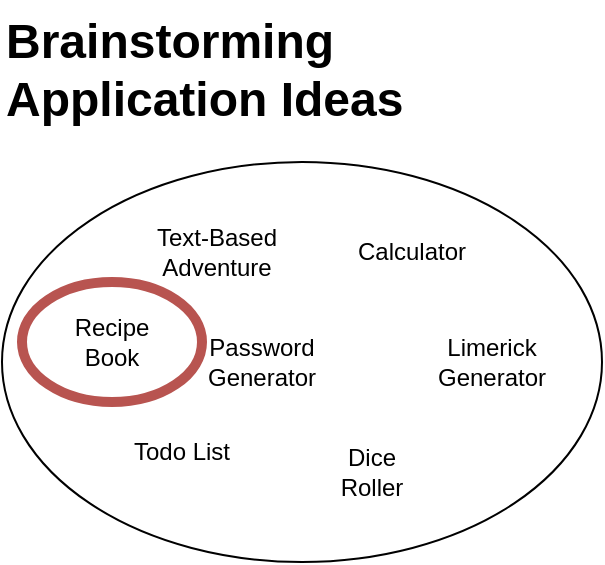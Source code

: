 <mxfile version="24.7.17" pages="4">
  <diagram name="Page-1" id="zHZe8oV2NRIceApb342o">
    <mxGraphModel dx="2049" dy="1107" grid="1" gridSize="10" guides="1" tooltips="1" connect="1" arrows="1" fold="1" page="1" pageScale="1" pageWidth="850" pageHeight="1100" math="0" shadow="0">
      <root>
        <mxCell id="0" />
        <mxCell id="1" parent="0" />
        <mxCell id="MjQd3fEfAFa7cJXNFyQw-1" value="" style="ellipse;whiteSpace=wrap;html=1;" parent="1" vertex="1">
          <mxGeometry x="250" y="140" width="300" height="200" as="geometry" />
        </mxCell>
        <mxCell id="MjQd3fEfAFa7cJXNFyQw-3" value="Limerick Generator" style="text;html=1;align=center;verticalAlign=middle;whiteSpace=wrap;rounded=0;" parent="1" vertex="1">
          <mxGeometry x="465" y="225" width="60" height="30" as="geometry" />
        </mxCell>
        <mxCell id="MjQd3fEfAFa7cJXNFyQw-4" value="Recipe Book" style="text;html=1;align=center;verticalAlign=middle;whiteSpace=wrap;rounded=0;" parent="1" vertex="1">
          <mxGeometry x="275" y="215" width="60" height="30" as="geometry" />
        </mxCell>
        <mxCell id="MjQd3fEfAFa7cJXNFyQw-5" value="Calculator" style="text;html=1;align=center;verticalAlign=middle;whiteSpace=wrap;rounded=0;" parent="1" vertex="1">
          <mxGeometry x="425" y="170" width="60" height="30" as="geometry" />
        </mxCell>
        <mxCell id="MjQd3fEfAFa7cJXNFyQw-6" value="Dice Roller" style="text;html=1;align=center;verticalAlign=middle;whiteSpace=wrap;rounded=0;" parent="1" vertex="1">
          <mxGeometry x="405" y="280" width="60" height="30" as="geometry" />
        </mxCell>
        <mxCell id="MjQd3fEfAFa7cJXNFyQw-7" value="&lt;div&gt;Todo List&lt;br&gt;&lt;/div&gt;" style="text;html=1;align=center;verticalAlign=middle;whiteSpace=wrap;rounded=0;" parent="1" vertex="1">
          <mxGeometry x="310" y="270" width="60" height="30" as="geometry" />
        </mxCell>
        <mxCell id="MjQd3fEfAFa7cJXNFyQw-8" value="Text-Based Adventure" style="text;html=1;align=center;verticalAlign=middle;whiteSpace=wrap;rounded=0;" parent="1" vertex="1">
          <mxGeometry x="320" y="170" width="75" height="30" as="geometry" />
        </mxCell>
        <mxCell id="MjQd3fEfAFa7cJXNFyQw-9" value="Password Generator" style="text;html=1;align=center;verticalAlign=middle;whiteSpace=wrap;rounded=0;" parent="1" vertex="1">
          <mxGeometry x="350" y="225" width="60" height="30" as="geometry" />
        </mxCell>
        <mxCell id="m8gioSrVSbrdT5OzjuUM-2" value="" style="ellipse;whiteSpace=wrap;html=1;fillColor=none;strokeColor=#b85450;strokeWidth=5;" vertex="1" parent="1">
          <mxGeometry x="260" y="200" width="90" height="60" as="geometry" />
        </mxCell>
        <mxCell id="OPEBJjm-oEURMZ7HafVz-1" value="&lt;h1 style=&quot;margin-top: 0px;&quot;&gt;Brainstorming Application Ideas&lt;br&gt;&lt;/h1&gt;" style="text;html=1;whiteSpace=wrap;overflow=hidden;rounded=0;" vertex="1" parent="1">
          <mxGeometry x="250" y="59" width="250" height="80" as="geometry" />
        </mxCell>
      </root>
    </mxGraphModel>
  </diagram>
  <diagram id="vmmTmBk_yV0dZrHQM9EE" name="Page-3">
    <mxGraphModel dx="1434" dy="775" grid="1" gridSize="10" guides="1" tooltips="1" connect="1" arrows="1" fold="1" page="1" pageScale="1" pageWidth="850" pageHeight="1100" math="0" shadow="0">
      <root>
        <mxCell id="0" />
        <mxCell id="1" parent="0" />
        <mxCell id="dyo6y6c-8C_47OyoYKzG-1" value="&lt;div&gt;User&lt;/div&gt;" style="shape=umlActor;verticalLabelPosition=bottom;verticalAlign=top;html=1;outlineConnect=0;" vertex="1" parent="1">
          <mxGeometry x="110" y="220" width="65" height="130" as="geometry" />
        </mxCell>
        <mxCell id="dyo6y6c-8C_47OyoYKzG-2" value="Recipe Website" style="rounded=0;whiteSpace=wrap;html=1;" vertex="1" parent="1">
          <mxGeometry x="385" y="250" width="120" height="115" as="geometry" />
        </mxCell>
        <mxCell id="dyo6y6c-8C_47OyoYKzG-3" value="Types and Clicks" style="text;html=1;align=center;verticalAlign=middle;whiteSpace=wrap;rounded=0;" vertex="1" parent="1">
          <mxGeometry x="230" y="240" width="100" height="30" as="geometry" />
        </mxCell>
        <mxCell id="dyo6y6c-8C_47OyoYKzG-4" value="" style="endArrow=classic;html=1;rounded=0;exitX=0;exitY=0.75;exitDx=0;exitDy=0;" edge="1" parent="1" source="dyo6y6c-8C_47OyoYKzG-2">
          <mxGeometry width="50" height="50" relative="1" as="geometry">
            <mxPoint x="420" y="180" as="sourcePoint" />
            <mxPoint x="180" y="336" as="targetPoint" />
          </mxGeometry>
        </mxCell>
        <mxCell id="dyo6y6c-8C_47OyoYKzG-5" value="" style="endArrow=classic;html=1;rounded=0;entryX=0;entryY=0.25;entryDx=0;entryDy=0;" edge="1" parent="1" target="dyo6y6c-8C_47OyoYKzG-2">
          <mxGeometry width="50" height="50" relative="1" as="geometry">
            <mxPoint x="180" y="280" as="sourcePoint" />
            <mxPoint x="470" y="130" as="targetPoint" />
          </mxGeometry>
        </mxCell>
        <mxCell id="dyo6y6c-8C_47OyoYKzG-6" value="Recipes Text" style="text;html=1;align=center;verticalAlign=middle;whiteSpace=wrap;rounded=0;" vertex="1" parent="1">
          <mxGeometry x="250" y="340" width="80" height="30" as="geometry" />
        </mxCell>
        <mxCell id="dyo6y6c-8C_47OyoYKzG-7" value="&lt;h1 style=&quot;margin-top: 0px;&quot;&gt;Black Box Design&lt;br&gt;&lt;/h1&gt;" style="text;html=1;whiteSpace=wrap;overflow=hidden;rounded=0;" vertex="1" parent="1">
          <mxGeometry x="120" y="160" width="360" height="40" as="geometry" />
        </mxCell>
      </root>
    </mxGraphModel>
  </diagram>
  <diagram id="uN0ka70o08CHeLbhaQEt" name="Page-4">
    <mxGraphModel dx="1434" dy="775" grid="1" gridSize="10" guides="1" tooltips="1" connect="1" arrows="1" fold="1" page="1" pageScale="1" pageWidth="850" pageHeight="1100" math="0" shadow="0">
      <root>
        <mxCell id="0" />
        <mxCell id="1" parent="0" />
        <mxCell id="dtvquhAGqmDVk7o2CvI4-1" value="&lt;div&gt;User&lt;/div&gt;" style="shape=umlActor;verticalLabelPosition=bottom;verticalAlign=top;html=1;outlineConnect=0;" vertex="1" parent="1">
          <mxGeometry x="40" y="250" width="65" height="130" as="geometry" />
        </mxCell>
        <mxCell id="dtvquhAGqmDVk7o2CvI4-8" value="" style="swimlane;startSize=0;" vertex="1" parent="1">
          <mxGeometry x="240" y="190" width="370" height="270" as="geometry">
            <mxRectangle x="320" y="300" width="50" height="40" as="alternateBounds" />
          </mxGeometry>
        </mxCell>
        <mxCell id="dtvquhAGqmDVk7o2CvI4-9" value="&lt;div&gt;Submit Button&lt;/div&gt;" style="rounded=0;whiteSpace=wrap;html=1;" vertex="1" parent="dtvquhAGqmDVk7o2CvI4-8">
          <mxGeometry x="20" y="220" width="90" height="30" as="geometry" />
        </mxCell>
        <mxCell id="dtvquhAGqmDVk7o2CvI4-10" value="Recipe Title Text Box" style="rounded=0;whiteSpace=wrap;html=1;" vertex="1" parent="dtvquhAGqmDVk7o2CvI4-8">
          <mxGeometry x="20" y="25" width="230" height="35" as="geometry" />
        </mxCell>
        <mxCell id="dtvquhAGqmDVk7o2CvI4-13" value="Recipe Instructions Text Area" style="rounded=0;whiteSpace=wrap;html=1;" vertex="1" parent="dtvquhAGqmDVk7o2CvI4-8">
          <mxGeometry x="20" y="80" width="320" height="120" as="geometry" />
        </mxCell>
        <mxCell id="dtvquhAGqmDVk7o2CvI4-14" value="Drop Down" style="rounded=0;whiteSpace=wrap;html=1;" vertex="1" parent="dtvquhAGqmDVk7o2CvI4-8">
          <mxGeometry x="250" y="220" width="100" height="30" as="geometry" />
        </mxCell>
        <mxCell id="dtvquhAGqmDVk7o2CvI4-15" value="Load Recipe" style="rounded=0;whiteSpace=wrap;html=1;" vertex="1" parent="dtvquhAGqmDVk7o2CvI4-8">
          <mxGeometry x="123" y="220" width="120" height="30" as="geometry" />
        </mxCell>
        <mxCell id="dtvquhAGqmDVk7o2CvI4-16" value="" style="shape=flexArrow;endArrow=classic;startArrow=classic;html=1;rounded=0;" edge="1" parent="1">
          <mxGeometry width="100" height="100" relative="1" as="geometry">
            <mxPoint x="110" y="310" as="sourcePoint" />
            <mxPoint x="240" y="310" as="targetPoint" />
          </mxGeometry>
        </mxCell>
      </root>
    </mxGraphModel>
  </diagram>
  <diagram id="GGgN2MCWwL9MPeHKIyny" name="Page-5">
    <mxGraphModel dx="1434" dy="775" grid="1" gridSize="10" guides="1" tooltips="1" connect="1" arrows="1" fold="1" page="1" pageScale="1" pageWidth="850" pageHeight="1100" math="0" shadow="0">
      <root>
        <mxCell id="0" />
        <mxCell id="1" parent="0" />
        <mxCell id="JD4A44Lpu-pjN7zFpJKj-13" value="How the submit button works" style="text;html=1;align=center;verticalAlign=middle;whiteSpace=wrap;rounded=0;" vertex="1" parent="1">
          <mxGeometry x="40" y="170" width="170" height="30" as="geometry" />
        </mxCell>
        <mxCell id="JD4A44Lpu-pjN7zFpJKj-14" value="Submit button clicked" style="rounded=1;whiteSpace=wrap;html=1;" vertex="1" parent="1">
          <mxGeometry x="40" y="210" width="140" height="40" as="geometry" />
        </mxCell>
        <mxCell id="JD4A44Lpu-pjN7zFpJKj-15" value="" style="endArrow=classic;html=1;rounded=0;exitX=1;exitY=0.5;exitDx=0;exitDy=0;" edge="1" parent="1" source="JD4A44Lpu-pjN7zFpJKj-14">
          <mxGeometry width="50" height="50" relative="1" as="geometry">
            <mxPoint x="390" y="190" as="sourcePoint" />
            <mxPoint x="230" y="230" as="targetPoint" />
          </mxGeometry>
        </mxCell>
        <mxCell id="JD4A44Lpu-pjN7zFpJKj-16" value="Triggers onclick Event which selects Title Text and Instructions Text" style="rounded=1;whiteSpace=wrap;html=1;" vertex="1" parent="1">
          <mxGeometry x="230" y="185" width="210" height="90" as="geometry" />
        </mxCell>
        <mxCell id="JD4A44Lpu-pjN7zFpJKj-17" value="" style="endArrow=classic;html=1;rounded=0;exitX=1;exitY=0.5;exitDx=0;exitDy=0;" edge="1" parent="1" source="JD4A44Lpu-pjN7zFpJKj-16">
          <mxGeometry width="50" height="50" relative="1" as="geometry">
            <mxPoint x="420" y="190" as="sourcePoint" />
            <mxPoint x="480" y="230" as="targetPoint" />
          </mxGeometry>
        </mxCell>
        <mxCell id="JD4A44Lpu-pjN7zFpJKj-18" value="Create JSON object" style="rounded=1;whiteSpace=wrap;html=1;" vertex="1" parent="1">
          <mxGeometry x="480" y="195" width="120" height="70" as="geometry" />
        </mxCell>
        <mxCell id="JD4A44Lpu-pjN7zFpJKj-20" value="" style="endArrow=classic;html=1;rounded=0;exitX=1;exitY=0.5;exitDx=0;exitDy=0;" edge="1" parent="1" source="JD4A44Lpu-pjN7zFpJKj-18">
          <mxGeometry width="50" height="50" relative="1" as="geometry">
            <mxPoint x="610" y="220" as="sourcePoint" />
            <mxPoint x="650" y="230" as="targetPoint" />
          </mxGeometry>
        </mxCell>
        <mxCell id="JD4A44Lpu-pjN7zFpJKj-21" value="Stringify to Local Storage" style="rounded=1;whiteSpace=wrap;html=1;" vertex="1" parent="1">
          <mxGeometry x="650" y="195" width="120" height="70" as="geometry" />
        </mxCell>
        <mxCell id="JD4A44Lpu-pjN7zFpJKj-22" value="How the load recipe button works" style="text;html=1;align=center;verticalAlign=middle;whiteSpace=wrap;rounded=0;" vertex="1" parent="1">
          <mxGeometry x="20" y="300" width="190" height="30" as="geometry" />
        </mxCell>
        <mxCell id="JD4A44Lpu-pjN7zFpJKj-23" value="Recipe Selected from Dropdown" style="rounded=1;whiteSpace=wrap;html=1;" vertex="1" parent="1">
          <mxGeometry x="40" y="340" width="140" height="40" as="geometry" />
        </mxCell>
        <mxCell id="JD4A44Lpu-pjN7zFpJKj-24" value="" style="endArrow=classic;html=1;rounded=0;exitX=1;exitY=0.5;exitDx=0;exitDy=0;" edge="1" parent="1" source="JD4A44Lpu-pjN7zFpJKj-23">
          <mxGeometry width="50" height="50" relative="1" as="geometry">
            <mxPoint x="390" y="320" as="sourcePoint" />
            <mxPoint x="230" y="360" as="targetPoint" />
          </mxGeometry>
        </mxCell>
        <mxCell id="JD4A44Lpu-pjN7zFpJKj-28" value="" style="endArrow=classic;html=1;rounded=0;exitX=1;exitY=0.5;exitDx=0;exitDy=0;" edge="1" parent="1">
          <mxGeometry width="50" height="50" relative="1" as="geometry">
            <mxPoint x="370" y="359.5" as="sourcePoint" />
            <mxPoint x="420" y="359.5" as="targetPoint" />
          </mxGeometry>
        </mxCell>
        <mxCell id="JD4A44Lpu-pjN7zFpJKj-30" value="Load Recipe button clicked" style="rounded=1;whiteSpace=wrap;html=1;" vertex="1" parent="1">
          <mxGeometry x="230" y="340" width="140" height="40" as="geometry" />
        </mxCell>
        <mxCell id="JD4A44Lpu-pjN7zFpJKj-31" value="Triggers onclick Event which loads recipe from local storage" style="rounded=1;whiteSpace=wrap;html=1;" vertex="1" parent="1">
          <mxGeometry x="420" y="325" width="140" height="70" as="geometry" />
        </mxCell>
      </root>
    </mxGraphModel>
  </diagram>
</mxfile>
